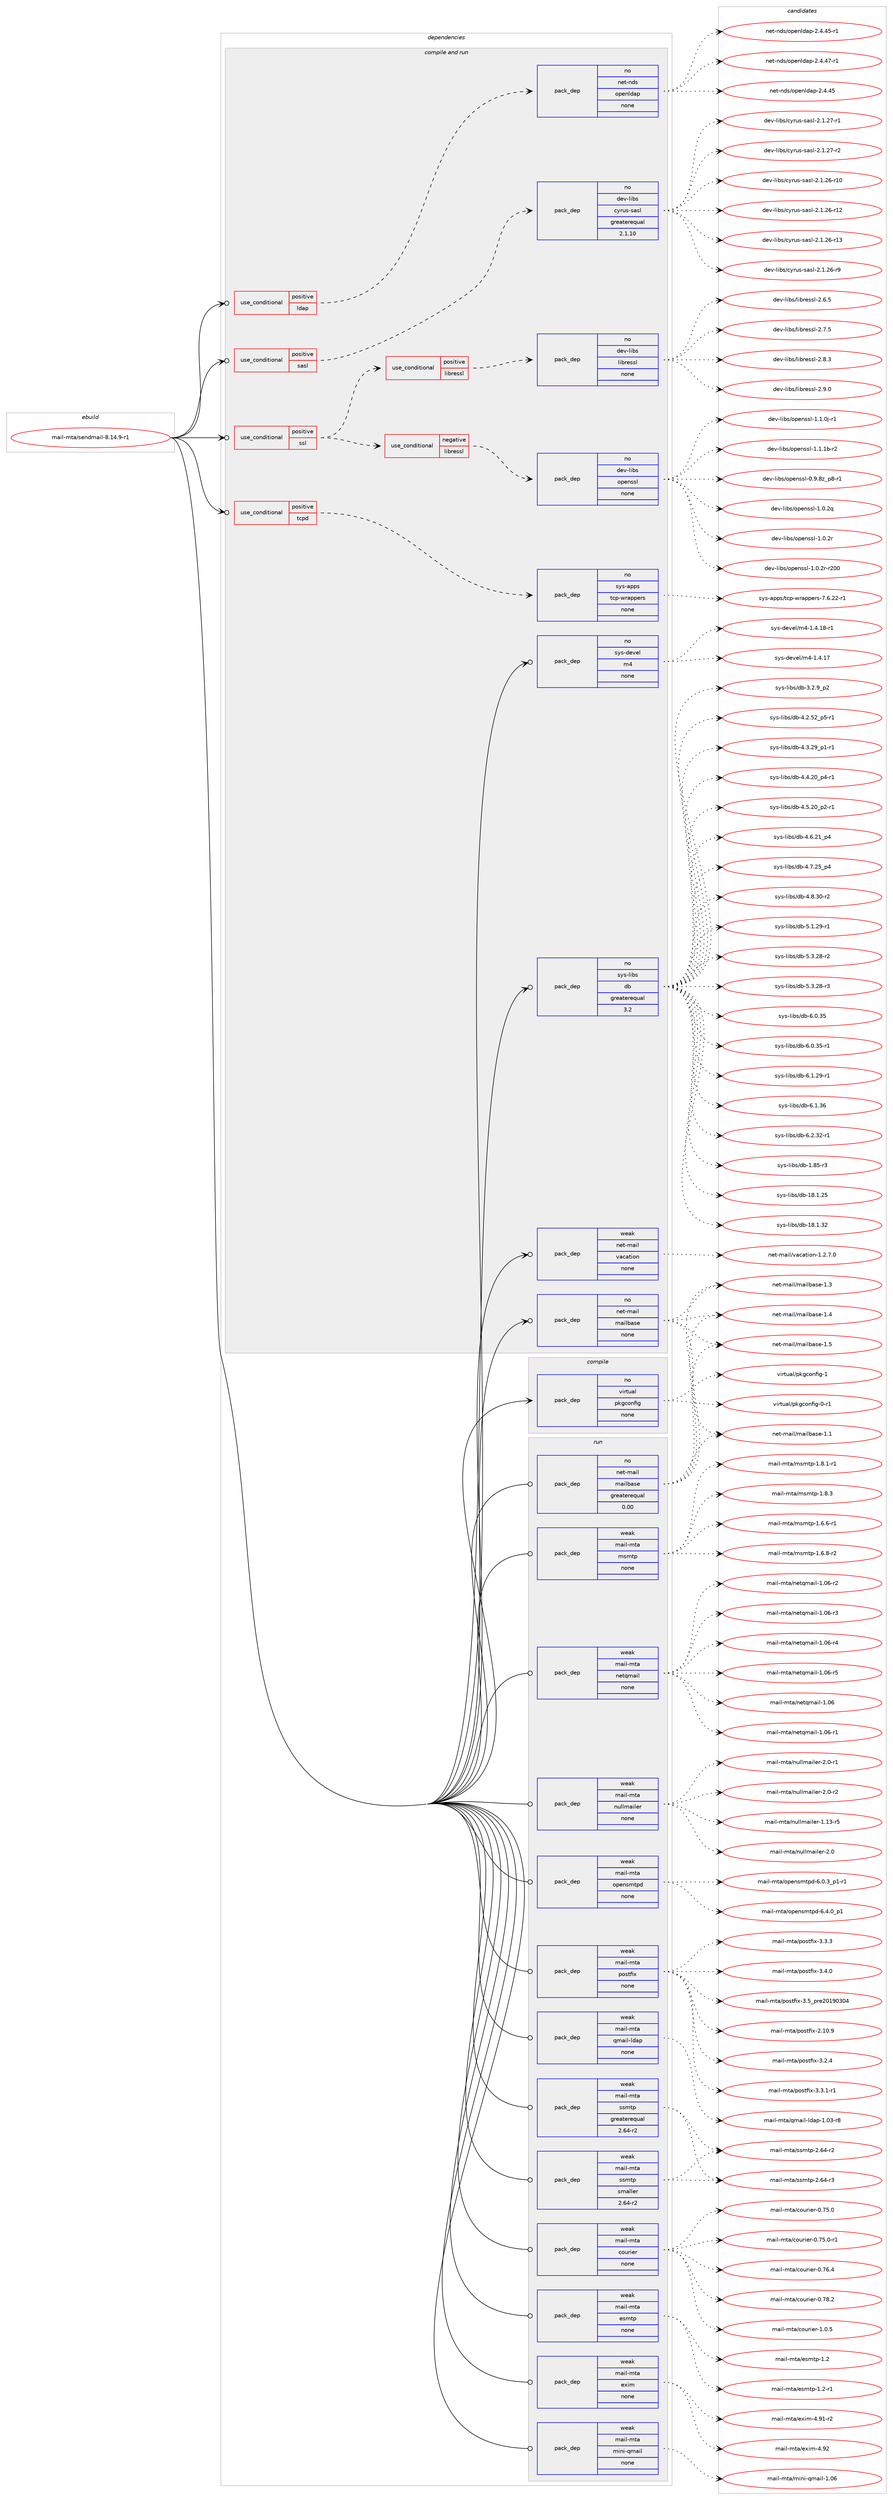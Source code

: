 digraph prolog {

# *************
# Graph options
# *************

newrank=true;
concentrate=true;
compound=true;
graph [rankdir=LR,fontname=Helvetica,fontsize=10,ranksep=1.5];#, ranksep=2.5, nodesep=0.2];
edge  [arrowhead=vee];
node  [fontname=Helvetica,fontsize=10];

# **********
# The ebuild
# **********

subgraph cluster_leftcol {
color=gray;
rank=same;
label=<<i>ebuild</i>>;
id [label="mail-mta/sendmail-8.14.9-r1", color=red, width=4, href="../mail-mta/sendmail-8.14.9-r1.svg"];
}

# ****************
# The dependencies
# ****************

subgraph cluster_midcol {
color=gray;
label=<<i>dependencies</i>>;
subgraph cluster_compile {
fillcolor="#eeeeee";
style=filled;
label=<<i>compile</i>>;
subgraph pack1141171 {
dependency1597748 [label=<<TABLE BORDER="0" CELLBORDER="1" CELLSPACING="0" CELLPADDING="4" WIDTH="220"><TR><TD ROWSPAN="6" CELLPADDING="30">pack_dep</TD></TR><TR><TD WIDTH="110">no</TD></TR><TR><TD>virtual</TD></TR><TR><TD>pkgconfig</TD></TR><TR><TD>none</TD></TR><TR><TD></TD></TR></TABLE>>, shape=none, color=blue];
}
id:e -> dependency1597748:w [weight=20,style="solid",arrowhead="vee"];
}
subgraph cluster_compileandrun {
fillcolor="#eeeeee";
style=filled;
label=<<i>compile and run</i>>;
subgraph cond431436 {
dependency1597749 [label=<<TABLE BORDER="0" CELLBORDER="1" CELLSPACING="0" CELLPADDING="4"><TR><TD ROWSPAN="3" CELLPADDING="10">use_conditional</TD></TR><TR><TD>positive</TD></TR><TR><TD>ldap</TD></TR></TABLE>>, shape=none, color=red];
subgraph pack1141172 {
dependency1597750 [label=<<TABLE BORDER="0" CELLBORDER="1" CELLSPACING="0" CELLPADDING="4" WIDTH="220"><TR><TD ROWSPAN="6" CELLPADDING="30">pack_dep</TD></TR><TR><TD WIDTH="110">no</TD></TR><TR><TD>net-nds</TD></TR><TR><TD>openldap</TD></TR><TR><TD>none</TD></TR><TR><TD></TD></TR></TABLE>>, shape=none, color=blue];
}
dependency1597749:e -> dependency1597750:w [weight=20,style="dashed",arrowhead="vee"];
}
id:e -> dependency1597749:w [weight=20,style="solid",arrowhead="odotvee"];
subgraph cond431437 {
dependency1597751 [label=<<TABLE BORDER="0" CELLBORDER="1" CELLSPACING="0" CELLPADDING="4"><TR><TD ROWSPAN="3" CELLPADDING="10">use_conditional</TD></TR><TR><TD>positive</TD></TR><TR><TD>sasl</TD></TR></TABLE>>, shape=none, color=red];
subgraph pack1141173 {
dependency1597752 [label=<<TABLE BORDER="0" CELLBORDER="1" CELLSPACING="0" CELLPADDING="4" WIDTH="220"><TR><TD ROWSPAN="6" CELLPADDING="30">pack_dep</TD></TR><TR><TD WIDTH="110">no</TD></TR><TR><TD>dev-libs</TD></TR><TR><TD>cyrus-sasl</TD></TR><TR><TD>greaterequal</TD></TR><TR><TD>2.1.10</TD></TR></TABLE>>, shape=none, color=blue];
}
dependency1597751:e -> dependency1597752:w [weight=20,style="dashed",arrowhead="vee"];
}
id:e -> dependency1597751:w [weight=20,style="solid",arrowhead="odotvee"];
subgraph cond431438 {
dependency1597753 [label=<<TABLE BORDER="0" CELLBORDER="1" CELLSPACING="0" CELLPADDING="4"><TR><TD ROWSPAN="3" CELLPADDING="10">use_conditional</TD></TR><TR><TD>positive</TD></TR><TR><TD>ssl</TD></TR></TABLE>>, shape=none, color=red];
subgraph cond431439 {
dependency1597754 [label=<<TABLE BORDER="0" CELLBORDER="1" CELLSPACING="0" CELLPADDING="4"><TR><TD ROWSPAN="3" CELLPADDING="10">use_conditional</TD></TR><TR><TD>negative</TD></TR><TR><TD>libressl</TD></TR></TABLE>>, shape=none, color=red];
subgraph pack1141174 {
dependency1597755 [label=<<TABLE BORDER="0" CELLBORDER="1" CELLSPACING="0" CELLPADDING="4" WIDTH="220"><TR><TD ROWSPAN="6" CELLPADDING="30">pack_dep</TD></TR><TR><TD WIDTH="110">no</TD></TR><TR><TD>dev-libs</TD></TR><TR><TD>openssl</TD></TR><TR><TD>none</TD></TR><TR><TD></TD></TR></TABLE>>, shape=none, color=blue];
}
dependency1597754:e -> dependency1597755:w [weight=20,style="dashed",arrowhead="vee"];
}
dependency1597753:e -> dependency1597754:w [weight=20,style="dashed",arrowhead="vee"];
subgraph cond431440 {
dependency1597756 [label=<<TABLE BORDER="0" CELLBORDER="1" CELLSPACING="0" CELLPADDING="4"><TR><TD ROWSPAN="3" CELLPADDING="10">use_conditional</TD></TR><TR><TD>positive</TD></TR><TR><TD>libressl</TD></TR></TABLE>>, shape=none, color=red];
subgraph pack1141175 {
dependency1597757 [label=<<TABLE BORDER="0" CELLBORDER="1" CELLSPACING="0" CELLPADDING="4" WIDTH="220"><TR><TD ROWSPAN="6" CELLPADDING="30">pack_dep</TD></TR><TR><TD WIDTH="110">no</TD></TR><TR><TD>dev-libs</TD></TR><TR><TD>libressl</TD></TR><TR><TD>none</TD></TR><TR><TD></TD></TR></TABLE>>, shape=none, color=blue];
}
dependency1597756:e -> dependency1597757:w [weight=20,style="dashed",arrowhead="vee"];
}
dependency1597753:e -> dependency1597756:w [weight=20,style="dashed",arrowhead="vee"];
}
id:e -> dependency1597753:w [weight=20,style="solid",arrowhead="odotvee"];
subgraph cond431441 {
dependency1597758 [label=<<TABLE BORDER="0" CELLBORDER="1" CELLSPACING="0" CELLPADDING="4"><TR><TD ROWSPAN="3" CELLPADDING="10">use_conditional</TD></TR><TR><TD>positive</TD></TR><TR><TD>tcpd</TD></TR></TABLE>>, shape=none, color=red];
subgraph pack1141176 {
dependency1597759 [label=<<TABLE BORDER="0" CELLBORDER="1" CELLSPACING="0" CELLPADDING="4" WIDTH="220"><TR><TD ROWSPAN="6" CELLPADDING="30">pack_dep</TD></TR><TR><TD WIDTH="110">no</TD></TR><TR><TD>sys-apps</TD></TR><TR><TD>tcp-wrappers</TD></TR><TR><TD>none</TD></TR><TR><TD></TD></TR></TABLE>>, shape=none, color=blue];
}
dependency1597758:e -> dependency1597759:w [weight=20,style="dashed",arrowhead="vee"];
}
id:e -> dependency1597758:w [weight=20,style="solid",arrowhead="odotvee"];
subgraph pack1141177 {
dependency1597760 [label=<<TABLE BORDER="0" CELLBORDER="1" CELLSPACING="0" CELLPADDING="4" WIDTH="220"><TR><TD ROWSPAN="6" CELLPADDING="30">pack_dep</TD></TR><TR><TD WIDTH="110">no</TD></TR><TR><TD>net-mail</TD></TR><TR><TD>mailbase</TD></TR><TR><TD>none</TD></TR><TR><TD></TD></TR></TABLE>>, shape=none, color=blue];
}
id:e -> dependency1597760:w [weight=20,style="solid",arrowhead="odotvee"];
subgraph pack1141178 {
dependency1597761 [label=<<TABLE BORDER="0" CELLBORDER="1" CELLSPACING="0" CELLPADDING="4" WIDTH="220"><TR><TD ROWSPAN="6" CELLPADDING="30">pack_dep</TD></TR><TR><TD WIDTH="110">no</TD></TR><TR><TD>sys-devel</TD></TR><TR><TD>m4</TD></TR><TR><TD>none</TD></TR><TR><TD></TD></TR></TABLE>>, shape=none, color=blue];
}
id:e -> dependency1597761:w [weight=20,style="solid",arrowhead="odotvee"];
subgraph pack1141179 {
dependency1597762 [label=<<TABLE BORDER="0" CELLBORDER="1" CELLSPACING="0" CELLPADDING="4" WIDTH="220"><TR><TD ROWSPAN="6" CELLPADDING="30">pack_dep</TD></TR><TR><TD WIDTH="110">no</TD></TR><TR><TD>sys-libs</TD></TR><TR><TD>db</TD></TR><TR><TD>greaterequal</TD></TR><TR><TD>3.2</TD></TR></TABLE>>, shape=none, color=blue];
}
id:e -> dependency1597762:w [weight=20,style="solid",arrowhead="odotvee"];
subgraph pack1141180 {
dependency1597763 [label=<<TABLE BORDER="0" CELLBORDER="1" CELLSPACING="0" CELLPADDING="4" WIDTH="220"><TR><TD ROWSPAN="6" CELLPADDING="30">pack_dep</TD></TR><TR><TD WIDTH="110">weak</TD></TR><TR><TD>net-mail</TD></TR><TR><TD>vacation</TD></TR><TR><TD>none</TD></TR><TR><TD></TD></TR></TABLE>>, shape=none, color=blue];
}
id:e -> dependency1597763:w [weight=20,style="solid",arrowhead="odotvee"];
}
subgraph cluster_run {
fillcolor="#eeeeee";
style=filled;
label=<<i>run</i>>;
subgraph pack1141181 {
dependency1597764 [label=<<TABLE BORDER="0" CELLBORDER="1" CELLSPACING="0" CELLPADDING="4" WIDTH="220"><TR><TD ROWSPAN="6" CELLPADDING="30">pack_dep</TD></TR><TR><TD WIDTH="110">no</TD></TR><TR><TD>net-mail</TD></TR><TR><TD>mailbase</TD></TR><TR><TD>greaterequal</TD></TR><TR><TD>0.00</TD></TR></TABLE>>, shape=none, color=blue];
}
id:e -> dependency1597764:w [weight=20,style="solid",arrowhead="odot"];
subgraph pack1141182 {
dependency1597765 [label=<<TABLE BORDER="0" CELLBORDER="1" CELLSPACING="0" CELLPADDING="4" WIDTH="220"><TR><TD ROWSPAN="6" CELLPADDING="30">pack_dep</TD></TR><TR><TD WIDTH="110">weak</TD></TR><TR><TD>mail-mta</TD></TR><TR><TD>courier</TD></TR><TR><TD>none</TD></TR><TR><TD></TD></TR></TABLE>>, shape=none, color=blue];
}
id:e -> dependency1597765:w [weight=20,style="solid",arrowhead="odot"];
subgraph pack1141183 {
dependency1597766 [label=<<TABLE BORDER="0" CELLBORDER="1" CELLSPACING="0" CELLPADDING="4" WIDTH="220"><TR><TD ROWSPAN="6" CELLPADDING="30">pack_dep</TD></TR><TR><TD WIDTH="110">weak</TD></TR><TR><TD>mail-mta</TD></TR><TR><TD>esmtp</TD></TR><TR><TD>none</TD></TR><TR><TD></TD></TR></TABLE>>, shape=none, color=blue];
}
id:e -> dependency1597766:w [weight=20,style="solid",arrowhead="odot"];
subgraph pack1141184 {
dependency1597767 [label=<<TABLE BORDER="0" CELLBORDER="1" CELLSPACING="0" CELLPADDING="4" WIDTH="220"><TR><TD ROWSPAN="6" CELLPADDING="30">pack_dep</TD></TR><TR><TD WIDTH="110">weak</TD></TR><TR><TD>mail-mta</TD></TR><TR><TD>exim</TD></TR><TR><TD>none</TD></TR><TR><TD></TD></TR></TABLE>>, shape=none, color=blue];
}
id:e -> dependency1597767:w [weight=20,style="solid",arrowhead="odot"];
subgraph pack1141185 {
dependency1597768 [label=<<TABLE BORDER="0" CELLBORDER="1" CELLSPACING="0" CELLPADDING="4" WIDTH="220"><TR><TD ROWSPAN="6" CELLPADDING="30">pack_dep</TD></TR><TR><TD WIDTH="110">weak</TD></TR><TR><TD>mail-mta</TD></TR><TR><TD>mini-qmail</TD></TR><TR><TD>none</TD></TR><TR><TD></TD></TR></TABLE>>, shape=none, color=blue];
}
id:e -> dependency1597768:w [weight=20,style="solid",arrowhead="odot"];
subgraph pack1141186 {
dependency1597769 [label=<<TABLE BORDER="0" CELLBORDER="1" CELLSPACING="0" CELLPADDING="4" WIDTH="220"><TR><TD ROWSPAN="6" CELLPADDING="30">pack_dep</TD></TR><TR><TD WIDTH="110">weak</TD></TR><TR><TD>mail-mta</TD></TR><TR><TD>msmtp</TD></TR><TR><TD>none</TD></TR><TR><TD></TD></TR></TABLE>>, shape=none, color=blue];
}
id:e -> dependency1597769:w [weight=20,style="solid",arrowhead="odot"];
subgraph pack1141187 {
dependency1597770 [label=<<TABLE BORDER="0" CELLBORDER="1" CELLSPACING="0" CELLPADDING="4" WIDTH="220"><TR><TD ROWSPAN="6" CELLPADDING="30">pack_dep</TD></TR><TR><TD WIDTH="110">weak</TD></TR><TR><TD>mail-mta</TD></TR><TR><TD>netqmail</TD></TR><TR><TD>none</TD></TR><TR><TD></TD></TR></TABLE>>, shape=none, color=blue];
}
id:e -> dependency1597770:w [weight=20,style="solid",arrowhead="odot"];
subgraph pack1141188 {
dependency1597771 [label=<<TABLE BORDER="0" CELLBORDER="1" CELLSPACING="0" CELLPADDING="4" WIDTH="220"><TR><TD ROWSPAN="6" CELLPADDING="30">pack_dep</TD></TR><TR><TD WIDTH="110">weak</TD></TR><TR><TD>mail-mta</TD></TR><TR><TD>nullmailer</TD></TR><TR><TD>none</TD></TR><TR><TD></TD></TR></TABLE>>, shape=none, color=blue];
}
id:e -> dependency1597771:w [weight=20,style="solid",arrowhead="odot"];
subgraph pack1141189 {
dependency1597772 [label=<<TABLE BORDER="0" CELLBORDER="1" CELLSPACING="0" CELLPADDING="4" WIDTH="220"><TR><TD ROWSPAN="6" CELLPADDING="30">pack_dep</TD></TR><TR><TD WIDTH="110">weak</TD></TR><TR><TD>mail-mta</TD></TR><TR><TD>opensmtpd</TD></TR><TR><TD>none</TD></TR><TR><TD></TD></TR></TABLE>>, shape=none, color=blue];
}
id:e -> dependency1597772:w [weight=20,style="solid",arrowhead="odot"];
subgraph pack1141190 {
dependency1597773 [label=<<TABLE BORDER="0" CELLBORDER="1" CELLSPACING="0" CELLPADDING="4" WIDTH="220"><TR><TD ROWSPAN="6" CELLPADDING="30">pack_dep</TD></TR><TR><TD WIDTH="110">weak</TD></TR><TR><TD>mail-mta</TD></TR><TR><TD>postfix</TD></TR><TR><TD>none</TD></TR><TR><TD></TD></TR></TABLE>>, shape=none, color=blue];
}
id:e -> dependency1597773:w [weight=20,style="solid",arrowhead="odot"];
subgraph pack1141191 {
dependency1597774 [label=<<TABLE BORDER="0" CELLBORDER="1" CELLSPACING="0" CELLPADDING="4" WIDTH="220"><TR><TD ROWSPAN="6" CELLPADDING="30">pack_dep</TD></TR><TR><TD WIDTH="110">weak</TD></TR><TR><TD>mail-mta</TD></TR><TR><TD>qmail-ldap</TD></TR><TR><TD>none</TD></TR><TR><TD></TD></TR></TABLE>>, shape=none, color=blue];
}
id:e -> dependency1597774:w [weight=20,style="solid",arrowhead="odot"];
subgraph pack1141192 {
dependency1597775 [label=<<TABLE BORDER="0" CELLBORDER="1" CELLSPACING="0" CELLPADDING="4" WIDTH="220"><TR><TD ROWSPAN="6" CELLPADDING="30">pack_dep</TD></TR><TR><TD WIDTH="110">weak</TD></TR><TR><TD>mail-mta</TD></TR><TR><TD>ssmtp</TD></TR><TR><TD>greaterequal</TD></TR><TR><TD>2.64-r2</TD></TR></TABLE>>, shape=none, color=blue];
}
id:e -> dependency1597775:w [weight=20,style="solid",arrowhead="odot"];
subgraph pack1141193 {
dependency1597776 [label=<<TABLE BORDER="0" CELLBORDER="1" CELLSPACING="0" CELLPADDING="4" WIDTH="220"><TR><TD ROWSPAN="6" CELLPADDING="30">pack_dep</TD></TR><TR><TD WIDTH="110">weak</TD></TR><TR><TD>mail-mta</TD></TR><TR><TD>ssmtp</TD></TR><TR><TD>smaller</TD></TR><TR><TD>2.64-r2</TD></TR></TABLE>>, shape=none, color=blue];
}
id:e -> dependency1597776:w [weight=20,style="solid",arrowhead="odot"];
}
}

# **************
# The candidates
# **************

subgraph cluster_choices {
rank=same;
color=gray;
label=<<i>candidates</i>>;

subgraph choice1141171 {
color=black;
nodesep=1;
choice11810511411611797108471121071039911111010210510345484511449 [label="virtual/pkgconfig-0-r1", color=red, width=4,href="../virtual/pkgconfig-0-r1.svg"];
choice1181051141161179710847112107103991111101021051034549 [label="virtual/pkgconfig-1", color=red, width=4,href="../virtual/pkgconfig-1.svg"];
dependency1597748:e -> choice11810511411611797108471121071039911111010210510345484511449:w [style=dotted,weight="100"];
dependency1597748:e -> choice1181051141161179710847112107103991111101021051034549:w [style=dotted,weight="100"];
}
subgraph choice1141172 {
color=black;
nodesep=1;
choice11010111645110100115471111121011101081009711245504652465253 [label="net-nds/openldap-2.4.45", color=red, width=4,href="../net-nds/openldap-2.4.45.svg"];
choice110101116451101001154711111210111010810097112455046524652534511449 [label="net-nds/openldap-2.4.45-r1", color=red, width=4,href="../net-nds/openldap-2.4.45-r1.svg"];
choice110101116451101001154711111210111010810097112455046524652554511449 [label="net-nds/openldap-2.4.47-r1", color=red, width=4,href="../net-nds/openldap-2.4.47-r1.svg"];
dependency1597750:e -> choice11010111645110100115471111121011101081009711245504652465253:w [style=dotted,weight="100"];
dependency1597750:e -> choice110101116451101001154711111210111010810097112455046524652534511449:w [style=dotted,weight="100"];
dependency1597750:e -> choice110101116451101001154711111210111010810097112455046524652554511449:w [style=dotted,weight="100"];
}
subgraph choice1141173 {
color=black;
nodesep=1;
choice10010111845108105981154799121114117115451159711510845504649465054451144948 [label="dev-libs/cyrus-sasl-2.1.26-r10", color=red, width=4,href="../dev-libs/cyrus-sasl-2.1.26-r10.svg"];
choice10010111845108105981154799121114117115451159711510845504649465054451144950 [label="dev-libs/cyrus-sasl-2.1.26-r12", color=red, width=4,href="../dev-libs/cyrus-sasl-2.1.26-r12.svg"];
choice10010111845108105981154799121114117115451159711510845504649465054451144951 [label="dev-libs/cyrus-sasl-2.1.26-r13", color=red, width=4,href="../dev-libs/cyrus-sasl-2.1.26-r13.svg"];
choice100101118451081059811547991211141171154511597115108455046494650544511457 [label="dev-libs/cyrus-sasl-2.1.26-r9", color=red, width=4,href="../dev-libs/cyrus-sasl-2.1.26-r9.svg"];
choice100101118451081059811547991211141171154511597115108455046494650554511449 [label="dev-libs/cyrus-sasl-2.1.27-r1", color=red, width=4,href="../dev-libs/cyrus-sasl-2.1.27-r1.svg"];
choice100101118451081059811547991211141171154511597115108455046494650554511450 [label="dev-libs/cyrus-sasl-2.1.27-r2", color=red, width=4,href="../dev-libs/cyrus-sasl-2.1.27-r2.svg"];
dependency1597752:e -> choice10010111845108105981154799121114117115451159711510845504649465054451144948:w [style=dotted,weight="100"];
dependency1597752:e -> choice10010111845108105981154799121114117115451159711510845504649465054451144950:w [style=dotted,weight="100"];
dependency1597752:e -> choice10010111845108105981154799121114117115451159711510845504649465054451144951:w [style=dotted,weight="100"];
dependency1597752:e -> choice100101118451081059811547991211141171154511597115108455046494650544511457:w [style=dotted,weight="100"];
dependency1597752:e -> choice100101118451081059811547991211141171154511597115108455046494650554511449:w [style=dotted,weight="100"];
dependency1597752:e -> choice100101118451081059811547991211141171154511597115108455046494650554511450:w [style=dotted,weight="100"];
}
subgraph choice1141174 {
color=black;
nodesep=1;
choice10010111845108105981154711111210111011511510845484657465612295112564511449 [label="dev-libs/openssl-0.9.8z_p8-r1", color=red, width=4,href="../dev-libs/openssl-0.9.8z_p8-r1.svg"];
choice100101118451081059811547111112101110115115108454946484650113 [label="dev-libs/openssl-1.0.2q", color=red, width=4,href="../dev-libs/openssl-1.0.2q.svg"];
choice100101118451081059811547111112101110115115108454946484650114 [label="dev-libs/openssl-1.0.2r", color=red, width=4,href="../dev-libs/openssl-1.0.2r.svg"];
choice10010111845108105981154711111210111011511510845494648465011445114504848 [label="dev-libs/openssl-1.0.2r-r200", color=red, width=4,href="../dev-libs/openssl-1.0.2r-r200.svg"];
choice1001011184510810598115471111121011101151151084549464946481064511449 [label="dev-libs/openssl-1.1.0j-r1", color=red, width=4,href="../dev-libs/openssl-1.1.0j-r1.svg"];
choice100101118451081059811547111112101110115115108454946494649984511450 [label="dev-libs/openssl-1.1.1b-r2", color=red, width=4,href="../dev-libs/openssl-1.1.1b-r2.svg"];
dependency1597755:e -> choice10010111845108105981154711111210111011511510845484657465612295112564511449:w [style=dotted,weight="100"];
dependency1597755:e -> choice100101118451081059811547111112101110115115108454946484650113:w [style=dotted,weight="100"];
dependency1597755:e -> choice100101118451081059811547111112101110115115108454946484650114:w [style=dotted,weight="100"];
dependency1597755:e -> choice10010111845108105981154711111210111011511510845494648465011445114504848:w [style=dotted,weight="100"];
dependency1597755:e -> choice1001011184510810598115471111121011101151151084549464946481064511449:w [style=dotted,weight="100"];
dependency1597755:e -> choice100101118451081059811547111112101110115115108454946494649984511450:w [style=dotted,weight="100"];
}
subgraph choice1141175 {
color=black;
nodesep=1;
choice10010111845108105981154710810598114101115115108455046544653 [label="dev-libs/libressl-2.6.5", color=red, width=4,href="../dev-libs/libressl-2.6.5.svg"];
choice10010111845108105981154710810598114101115115108455046554653 [label="dev-libs/libressl-2.7.5", color=red, width=4,href="../dev-libs/libressl-2.7.5.svg"];
choice10010111845108105981154710810598114101115115108455046564651 [label="dev-libs/libressl-2.8.3", color=red, width=4,href="../dev-libs/libressl-2.8.3.svg"];
choice10010111845108105981154710810598114101115115108455046574648 [label="dev-libs/libressl-2.9.0", color=red, width=4,href="../dev-libs/libressl-2.9.0.svg"];
dependency1597757:e -> choice10010111845108105981154710810598114101115115108455046544653:w [style=dotted,weight="100"];
dependency1597757:e -> choice10010111845108105981154710810598114101115115108455046554653:w [style=dotted,weight="100"];
dependency1597757:e -> choice10010111845108105981154710810598114101115115108455046564651:w [style=dotted,weight="100"];
dependency1597757:e -> choice10010111845108105981154710810598114101115115108455046574648:w [style=dotted,weight="100"];
}
subgraph choice1141176 {
color=black;
nodesep=1;
choice115121115459711211211547116991124511911497112112101114115455546544650504511449 [label="sys-apps/tcp-wrappers-7.6.22-r1", color=red, width=4,href="../sys-apps/tcp-wrappers-7.6.22-r1.svg"];
dependency1597759:e -> choice115121115459711211211547116991124511911497112112101114115455546544650504511449:w [style=dotted,weight="100"];
}
subgraph choice1141177 {
color=black;
nodesep=1;
choice11010111645109971051084710997105108989711510145494649 [label="net-mail/mailbase-1.1", color=red, width=4,href="../net-mail/mailbase-1.1.svg"];
choice11010111645109971051084710997105108989711510145494651 [label="net-mail/mailbase-1.3", color=red, width=4,href="../net-mail/mailbase-1.3.svg"];
choice11010111645109971051084710997105108989711510145494652 [label="net-mail/mailbase-1.4", color=red, width=4,href="../net-mail/mailbase-1.4.svg"];
choice11010111645109971051084710997105108989711510145494653 [label="net-mail/mailbase-1.5", color=red, width=4,href="../net-mail/mailbase-1.5.svg"];
dependency1597760:e -> choice11010111645109971051084710997105108989711510145494649:w [style=dotted,weight="100"];
dependency1597760:e -> choice11010111645109971051084710997105108989711510145494651:w [style=dotted,weight="100"];
dependency1597760:e -> choice11010111645109971051084710997105108989711510145494652:w [style=dotted,weight="100"];
dependency1597760:e -> choice11010111645109971051084710997105108989711510145494653:w [style=dotted,weight="100"];
}
subgraph choice1141178 {
color=black;
nodesep=1;
choice11512111545100101118101108471095245494652464955 [label="sys-devel/m4-1.4.17", color=red, width=4,href="../sys-devel/m4-1.4.17.svg"];
choice115121115451001011181011084710952454946524649564511449 [label="sys-devel/m4-1.4.18-r1", color=red, width=4,href="../sys-devel/m4-1.4.18-r1.svg"];
dependency1597761:e -> choice11512111545100101118101108471095245494652464955:w [style=dotted,weight="100"];
dependency1597761:e -> choice115121115451001011181011084710952454946524649564511449:w [style=dotted,weight="100"];
}
subgraph choice1141179 {
color=black;
nodesep=1;
choice1151211154510810598115471009845494656534511451 [label="sys-libs/db-1.85-r3", color=red, width=4,href="../sys-libs/db-1.85-r3.svg"];
choice115121115451081059811547100984549564649465053 [label="sys-libs/db-18.1.25", color=red, width=4,href="../sys-libs/db-18.1.25.svg"];
choice115121115451081059811547100984549564649465150 [label="sys-libs/db-18.1.32", color=red, width=4,href="../sys-libs/db-18.1.32.svg"];
choice115121115451081059811547100984551465046579511250 [label="sys-libs/db-3.2.9_p2", color=red, width=4,href="../sys-libs/db-3.2.9_p2.svg"];
choice115121115451081059811547100984552465046535095112534511449 [label="sys-libs/db-4.2.52_p5-r1", color=red, width=4,href="../sys-libs/db-4.2.52_p5-r1.svg"];
choice115121115451081059811547100984552465146505795112494511449 [label="sys-libs/db-4.3.29_p1-r1", color=red, width=4,href="../sys-libs/db-4.3.29_p1-r1.svg"];
choice115121115451081059811547100984552465246504895112524511449 [label="sys-libs/db-4.4.20_p4-r1", color=red, width=4,href="../sys-libs/db-4.4.20_p4-r1.svg"];
choice115121115451081059811547100984552465346504895112504511449 [label="sys-libs/db-4.5.20_p2-r1", color=red, width=4,href="../sys-libs/db-4.5.20_p2-r1.svg"];
choice11512111545108105981154710098455246544650499511252 [label="sys-libs/db-4.6.21_p4", color=red, width=4,href="../sys-libs/db-4.6.21_p4.svg"];
choice11512111545108105981154710098455246554650539511252 [label="sys-libs/db-4.7.25_p4", color=red, width=4,href="../sys-libs/db-4.7.25_p4.svg"];
choice11512111545108105981154710098455246564651484511450 [label="sys-libs/db-4.8.30-r2", color=red, width=4,href="../sys-libs/db-4.8.30-r2.svg"];
choice11512111545108105981154710098455346494650574511449 [label="sys-libs/db-5.1.29-r1", color=red, width=4,href="../sys-libs/db-5.1.29-r1.svg"];
choice11512111545108105981154710098455346514650564511450 [label="sys-libs/db-5.3.28-r2", color=red, width=4,href="../sys-libs/db-5.3.28-r2.svg"];
choice11512111545108105981154710098455346514650564511451 [label="sys-libs/db-5.3.28-r3", color=red, width=4,href="../sys-libs/db-5.3.28-r3.svg"];
choice1151211154510810598115471009845544648465153 [label="sys-libs/db-6.0.35", color=red, width=4,href="../sys-libs/db-6.0.35.svg"];
choice11512111545108105981154710098455446484651534511449 [label="sys-libs/db-6.0.35-r1", color=red, width=4,href="../sys-libs/db-6.0.35-r1.svg"];
choice11512111545108105981154710098455446494650574511449 [label="sys-libs/db-6.1.29-r1", color=red, width=4,href="../sys-libs/db-6.1.29-r1.svg"];
choice1151211154510810598115471009845544649465154 [label="sys-libs/db-6.1.36", color=red, width=4,href="../sys-libs/db-6.1.36.svg"];
choice11512111545108105981154710098455446504651504511449 [label="sys-libs/db-6.2.32-r1", color=red, width=4,href="../sys-libs/db-6.2.32-r1.svg"];
dependency1597762:e -> choice1151211154510810598115471009845494656534511451:w [style=dotted,weight="100"];
dependency1597762:e -> choice115121115451081059811547100984549564649465053:w [style=dotted,weight="100"];
dependency1597762:e -> choice115121115451081059811547100984549564649465150:w [style=dotted,weight="100"];
dependency1597762:e -> choice115121115451081059811547100984551465046579511250:w [style=dotted,weight="100"];
dependency1597762:e -> choice115121115451081059811547100984552465046535095112534511449:w [style=dotted,weight="100"];
dependency1597762:e -> choice115121115451081059811547100984552465146505795112494511449:w [style=dotted,weight="100"];
dependency1597762:e -> choice115121115451081059811547100984552465246504895112524511449:w [style=dotted,weight="100"];
dependency1597762:e -> choice115121115451081059811547100984552465346504895112504511449:w [style=dotted,weight="100"];
dependency1597762:e -> choice11512111545108105981154710098455246544650499511252:w [style=dotted,weight="100"];
dependency1597762:e -> choice11512111545108105981154710098455246554650539511252:w [style=dotted,weight="100"];
dependency1597762:e -> choice11512111545108105981154710098455246564651484511450:w [style=dotted,weight="100"];
dependency1597762:e -> choice11512111545108105981154710098455346494650574511449:w [style=dotted,weight="100"];
dependency1597762:e -> choice11512111545108105981154710098455346514650564511450:w [style=dotted,weight="100"];
dependency1597762:e -> choice11512111545108105981154710098455346514650564511451:w [style=dotted,weight="100"];
dependency1597762:e -> choice1151211154510810598115471009845544648465153:w [style=dotted,weight="100"];
dependency1597762:e -> choice11512111545108105981154710098455446484651534511449:w [style=dotted,weight="100"];
dependency1597762:e -> choice11512111545108105981154710098455446494650574511449:w [style=dotted,weight="100"];
dependency1597762:e -> choice1151211154510810598115471009845544649465154:w [style=dotted,weight="100"];
dependency1597762:e -> choice11512111545108105981154710098455446504651504511449:w [style=dotted,weight="100"];
}
subgraph choice1141180 {
color=black;
nodesep=1;
choice1101011164510997105108471189799971161051111104549465046554648 [label="net-mail/vacation-1.2.7.0", color=red, width=4,href="../net-mail/vacation-1.2.7.0.svg"];
dependency1597763:e -> choice1101011164510997105108471189799971161051111104549465046554648:w [style=dotted,weight="100"];
}
subgraph choice1141181 {
color=black;
nodesep=1;
choice11010111645109971051084710997105108989711510145494649 [label="net-mail/mailbase-1.1", color=red, width=4,href="../net-mail/mailbase-1.1.svg"];
choice11010111645109971051084710997105108989711510145494651 [label="net-mail/mailbase-1.3", color=red, width=4,href="../net-mail/mailbase-1.3.svg"];
choice11010111645109971051084710997105108989711510145494652 [label="net-mail/mailbase-1.4", color=red, width=4,href="../net-mail/mailbase-1.4.svg"];
choice11010111645109971051084710997105108989711510145494653 [label="net-mail/mailbase-1.5", color=red, width=4,href="../net-mail/mailbase-1.5.svg"];
dependency1597764:e -> choice11010111645109971051084710997105108989711510145494649:w [style=dotted,weight="100"];
dependency1597764:e -> choice11010111645109971051084710997105108989711510145494651:w [style=dotted,weight="100"];
dependency1597764:e -> choice11010111645109971051084710997105108989711510145494652:w [style=dotted,weight="100"];
dependency1597764:e -> choice11010111645109971051084710997105108989711510145494653:w [style=dotted,weight="100"];
}
subgraph choice1141182 {
color=black;
nodesep=1;
choice109971051084510911697479911111711410510111445484655534648 [label="mail-mta/courier-0.75.0", color=red, width=4,href="../mail-mta/courier-0.75.0.svg"];
choice1099710510845109116974799111117114105101114454846555346484511449 [label="mail-mta/courier-0.75.0-r1", color=red, width=4,href="../mail-mta/courier-0.75.0-r1.svg"];
choice109971051084510911697479911111711410510111445484655544652 [label="mail-mta/courier-0.76.4", color=red, width=4,href="../mail-mta/courier-0.76.4.svg"];
choice109971051084510911697479911111711410510111445484655564650 [label="mail-mta/courier-0.78.2", color=red, width=4,href="../mail-mta/courier-0.78.2.svg"];
choice1099710510845109116974799111117114105101114454946484653 [label="mail-mta/courier-1.0.5", color=red, width=4,href="../mail-mta/courier-1.0.5.svg"];
dependency1597765:e -> choice109971051084510911697479911111711410510111445484655534648:w [style=dotted,weight="100"];
dependency1597765:e -> choice1099710510845109116974799111117114105101114454846555346484511449:w [style=dotted,weight="100"];
dependency1597765:e -> choice109971051084510911697479911111711410510111445484655544652:w [style=dotted,weight="100"];
dependency1597765:e -> choice109971051084510911697479911111711410510111445484655564650:w [style=dotted,weight="100"];
dependency1597765:e -> choice1099710510845109116974799111117114105101114454946484653:w [style=dotted,weight="100"];
}
subgraph choice1141183 {
color=black;
nodesep=1;
choice1099710510845109116974710111510911611245494650 [label="mail-mta/esmtp-1.2", color=red, width=4,href="../mail-mta/esmtp-1.2.svg"];
choice10997105108451091169747101115109116112454946504511449 [label="mail-mta/esmtp-1.2-r1", color=red, width=4,href="../mail-mta/esmtp-1.2-r1.svg"];
dependency1597766:e -> choice1099710510845109116974710111510911611245494650:w [style=dotted,weight="100"];
dependency1597766:e -> choice10997105108451091169747101115109116112454946504511449:w [style=dotted,weight="100"];
}
subgraph choice1141184 {
color=black;
nodesep=1;
choice1099710510845109116974710112010510945524657494511450 [label="mail-mta/exim-4.91-r2", color=red, width=4,href="../mail-mta/exim-4.91-r2.svg"];
choice109971051084510911697471011201051094552465750 [label="mail-mta/exim-4.92", color=red, width=4,href="../mail-mta/exim-4.92.svg"];
dependency1597767:e -> choice1099710510845109116974710112010510945524657494511450:w [style=dotted,weight="100"];
dependency1597767:e -> choice109971051084510911697471011201051094552465750:w [style=dotted,weight="100"];
}
subgraph choice1141185 {
color=black;
nodesep=1;
choice1099710510845109116974710910511010545113109971051084549464854 [label="mail-mta/mini-qmail-1.06", color=red, width=4,href="../mail-mta/mini-qmail-1.06.svg"];
dependency1597768:e -> choice1099710510845109116974710910511010545113109971051084549464854:w [style=dotted,weight="100"];
}
subgraph choice1141186 {
color=black;
nodesep=1;
choice109971051084510911697471091151091161124549465446544511449 [label="mail-mta/msmtp-1.6.6-r1", color=red, width=4,href="../mail-mta/msmtp-1.6.6-r1.svg"];
choice109971051084510911697471091151091161124549465446564511450 [label="mail-mta/msmtp-1.6.8-r2", color=red, width=4,href="../mail-mta/msmtp-1.6.8-r2.svg"];
choice109971051084510911697471091151091161124549465646494511449 [label="mail-mta/msmtp-1.8.1-r1", color=red, width=4,href="../mail-mta/msmtp-1.8.1-r1.svg"];
choice10997105108451091169747109115109116112454946564651 [label="mail-mta/msmtp-1.8.3", color=red, width=4,href="../mail-mta/msmtp-1.8.3.svg"];
dependency1597769:e -> choice109971051084510911697471091151091161124549465446544511449:w [style=dotted,weight="100"];
dependency1597769:e -> choice109971051084510911697471091151091161124549465446564511450:w [style=dotted,weight="100"];
dependency1597769:e -> choice109971051084510911697471091151091161124549465646494511449:w [style=dotted,weight="100"];
dependency1597769:e -> choice10997105108451091169747109115109116112454946564651:w [style=dotted,weight="100"];
}
subgraph choice1141187 {
color=black;
nodesep=1;
choice10997105108451091169747110101116113109971051084549464854 [label="mail-mta/netqmail-1.06", color=red, width=4,href="../mail-mta/netqmail-1.06.svg"];
choice109971051084510911697471101011161131099710510845494648544511449 [label="mail-mta/netqmail-1.06-r1", color=red, width=4,href="../mail-mta/netqmail-1.06-r1.svg"];
choice109971051084510911697471101011161131099710510845494648544511450 [label="mail-mta/netqmail-1.06-r2", color=red, width=4,href="../mail-mta/netqmail-1.06-r2.svg"];
choice109971051084510911697471101011161131099710510845494648544511451 [label="mail-mta/netqmail-1.06-r3", color=red, width=4,href="../mail-mta/netqmail-1.06-r3.svg"];
choice109971051084510911697471101011161131099710510845494648544511452 [label="mail-mta/netqmail-1.06-r4", color=red, width=4,href="../mail-mta/netqmail-1.06-r4.svg"];
choice109971051084510911697471101011161131099710510845494648544511453 [label="mail-mta/netqmail-1.06-r5", color=red, width=4,href="../mail-mta/netqmail-1.06-r5.svg"];
dependency1597770:e -> choice10997105108451091169747110101116113109971051084549464854:w [style=dotted,weight="100"];
dependency1597770:e -> choice109971051084510911697471101011161131099710510845494648544511449:w [style=dotted,weight="100"];
dependency1597770:e -> choice109971051084510911697471101011161131099710510845494648544511450:w [style=dotted,weight="100"];
dependency1597770:e -> choice109971051084510911697471101011161131099710510845494648544511451:w [style=dotted,weight="100"];
dependency1597770:e -> choice109971051084510911697471101011161131099710510845494648544511452:w [style=dotted,weight="100"];
dependency1597770:e -> choice109971051084510911697471101011161131099710510845494648544511453:w [style=dotted,weight="100"];
}
subgraph choice1141188 {
color=black;
nodesep=1;
choice109971051084510911697471101171081081099710510810111445494649514511453 [label="mail-mta/nullmailer-1.13-r5", color=red, width=4,href="../mail-mta/nullmailer-1.13-r5.svg"];
choice109971051084510911697471101171081081099710510810111445504648 [label="mail-mta/nullmailer-2.0", color=red, width=4,href="../mail-mta/nullmailer-2.0.svg"];
choice1099710510845109116974711011710810810997105108101114455046484511449 [label="mail-mta/nullmailer-2.0-r1", color=red, width=4,href="../mail-mta/nullmailer-2.0-r1.svg"];
choice1099710510845109116974711011710810810997105108101114455046484511450 [label="mail-mta/nullmailer-2.0-r2", color=red, width=4,href="../mail-mta/nullmailer-2.0-r2.svg"];
dependency1597771:e -> choice109971051084510911697471101171081081099710510810111445494649514511453:w [style=dotted,weight="100"];
dependency1597771:e -> choice109971051084510911697471101171081081099710510810111445504648:w [style=dotted,weight="100"];
dependency1597771:e -> choice1099710510845109116974711011710810810997105108101114455046484511449:w [style=dotted,weight="100"];
dependency1597771:e -> choice1099710510845109116974711011710810810997105108101114455046484511450:w [style=dotted,weight="100"];
}
subgraph choice1141189 {
color=black;
nodesep=1;
choice1099710510845109116974711111210111011510911611210045544648465195112494511449 [label="mail-mta/opensmtpd-6.0.3_p1-r1", color=red, width=4,href="../mail-mta/opensmtpd-6.0.3_p1-r1.svg"];
choice109971051084510911697471111121011101151091161121004554465246489511249 [label="mail-mta/opensmtpd-6.4.0_p1", color=red, width=4,href="../mail-mta/opensmtpd-6.4.0_p1.svg"];
dependency1597772:e -> choice1099710510845109116974711111210111011510911611210045544648465195112494511449:w [style=dotted,weight="100"];
dependency1597772:e -> choice109971051084510911697471111121011101151091161121004554465246489511249:w [style=dotted,weight="100"];
}
subgraph choice1141190 {
color=black;
nodesep=1;
choice1099710510845109116974711211111511610210512045504649484657 [label="mail-mta/postfix-2.10.9", color=red, width=4,href="../mail-mta/postfix-2.10.9.svg"];
choice10997105108451091169747112111115116102105120455146504652 [label="mail-mta/postfix-3.2.4", color=red, width=4,href="../mail-mta/postfix-3.2.4.svg"];
choice109971051084510911697471121111151161021051204551465146494511449 [label="mail-mta/postfix-3.3.1-r1", color=red, width=4,href="../mail-mta/postfix-3.3.1-r1.svg"];
choice10997105108451091169747112111115116102105120455146514651 [label="mail-mta/postfix-3.3.3", color=red, width=4,href="../mail-mta/postfix-3.3.3.svg"];
choice10997105108451091169747112111115116102105120455146524648 [label="mail-mta/postfix-3.4.0", color=red, width=4,href="../mail-mta/postfix-3.4.0.svg"];
choice1099710510845109116974711211111511610210512045514653951121141015048495748514852 [label="mail-mta/postfix-3.5_pre20190304", color=red, width=4,href="../mail-mta/postfix-3.5_pre20190304.svg"];
dependency1597773:e -> choice1099710510845109116974711211111511610210512045504649484657:w [style=dotted,weight="100"];
dependency1597773:e -> choice10997105108451091169747112111115116102105120455146504652:w [style=dotted,weight="100"];
dependency1597773:e -> choice109971051084510911697471121111151161021051204551465146494511449:w [style=dotted,weight="100"];
dependency1597773:e -> choice10997105108451091169747112111115116102105120455146514651:w [style=dotted,weight="100"];
dependency1597773:e -> choice10997105108451091169747112111115116102105120455146524648:w [style=dotted,weight="100"];
dependency1597773:e -> choice1099710510845109116974711211111511610210512045514653951121141015048495748514852:w [style=dotted,weight="100"];
}
subgraph choice1141191 {
color=black;
nodesep=1;
choice1099710510845109116974711310997105108451081009711245494648514511456 [label="mail-mta/qmail-ldap-1.03-r8", color=red, width=4,href="../mail-mta/qmail-ldap-1.03-r8.svg"];
dependency1597774:e -> choice1099710510845109116974711310997105108451081009711245494648514511456:w [style=dotted,weight="100"];
}
subgraph choice1141192 {
color=black;
nodesep=1;
choice1099710510845109116974711511510911611245504654524511450 [label="mail-mta/ssmtp-2.64-r2", color=red, width=4,href="../mail-mta/ssmtp-2.64-r2.svg"];
choice1099710510845109116974711511510911611245504654524511451 [label="mail-mta/ssmtp-2.64-r3", color=red, width=4,href="../mail-mta/ssmtp-2.64-r3.svg"];
dependency1597775:e -> choice1099710510845109116974711511510911611245504654524511450:w [style=dotted,weight="100"];
dependency1597775:e -> choice1099710510845109116974711511510911611245504654524511451:w [style=dotted,weight="100"];
}
subgraph choice1141193 {
color=black;
nodesep=1;
choice1099710510845109116974711511510911611245504654524511450 [label="mail-mta/ssmtp-2.64-r2", color=red, width=4,href="../mail-mta/ssmtp-2.64-r2.svg"];
choice1099710510845109116974711511510911611245504654524511451 [label="mail-mta/ssmtp-2.64-r3", color=red, width=4,href="../mail-mta/ssmtp-2.64-r3.svg"];
dependency1597776:e -> choice1099710510845109116974711511510911611245504654524511450:w [style=dotted,weight="100"];
dependency1597776:e -> choice1099710510845109116974711511510911611245504654524511451:w [style=dotted,weight="100"];
}
}

}
